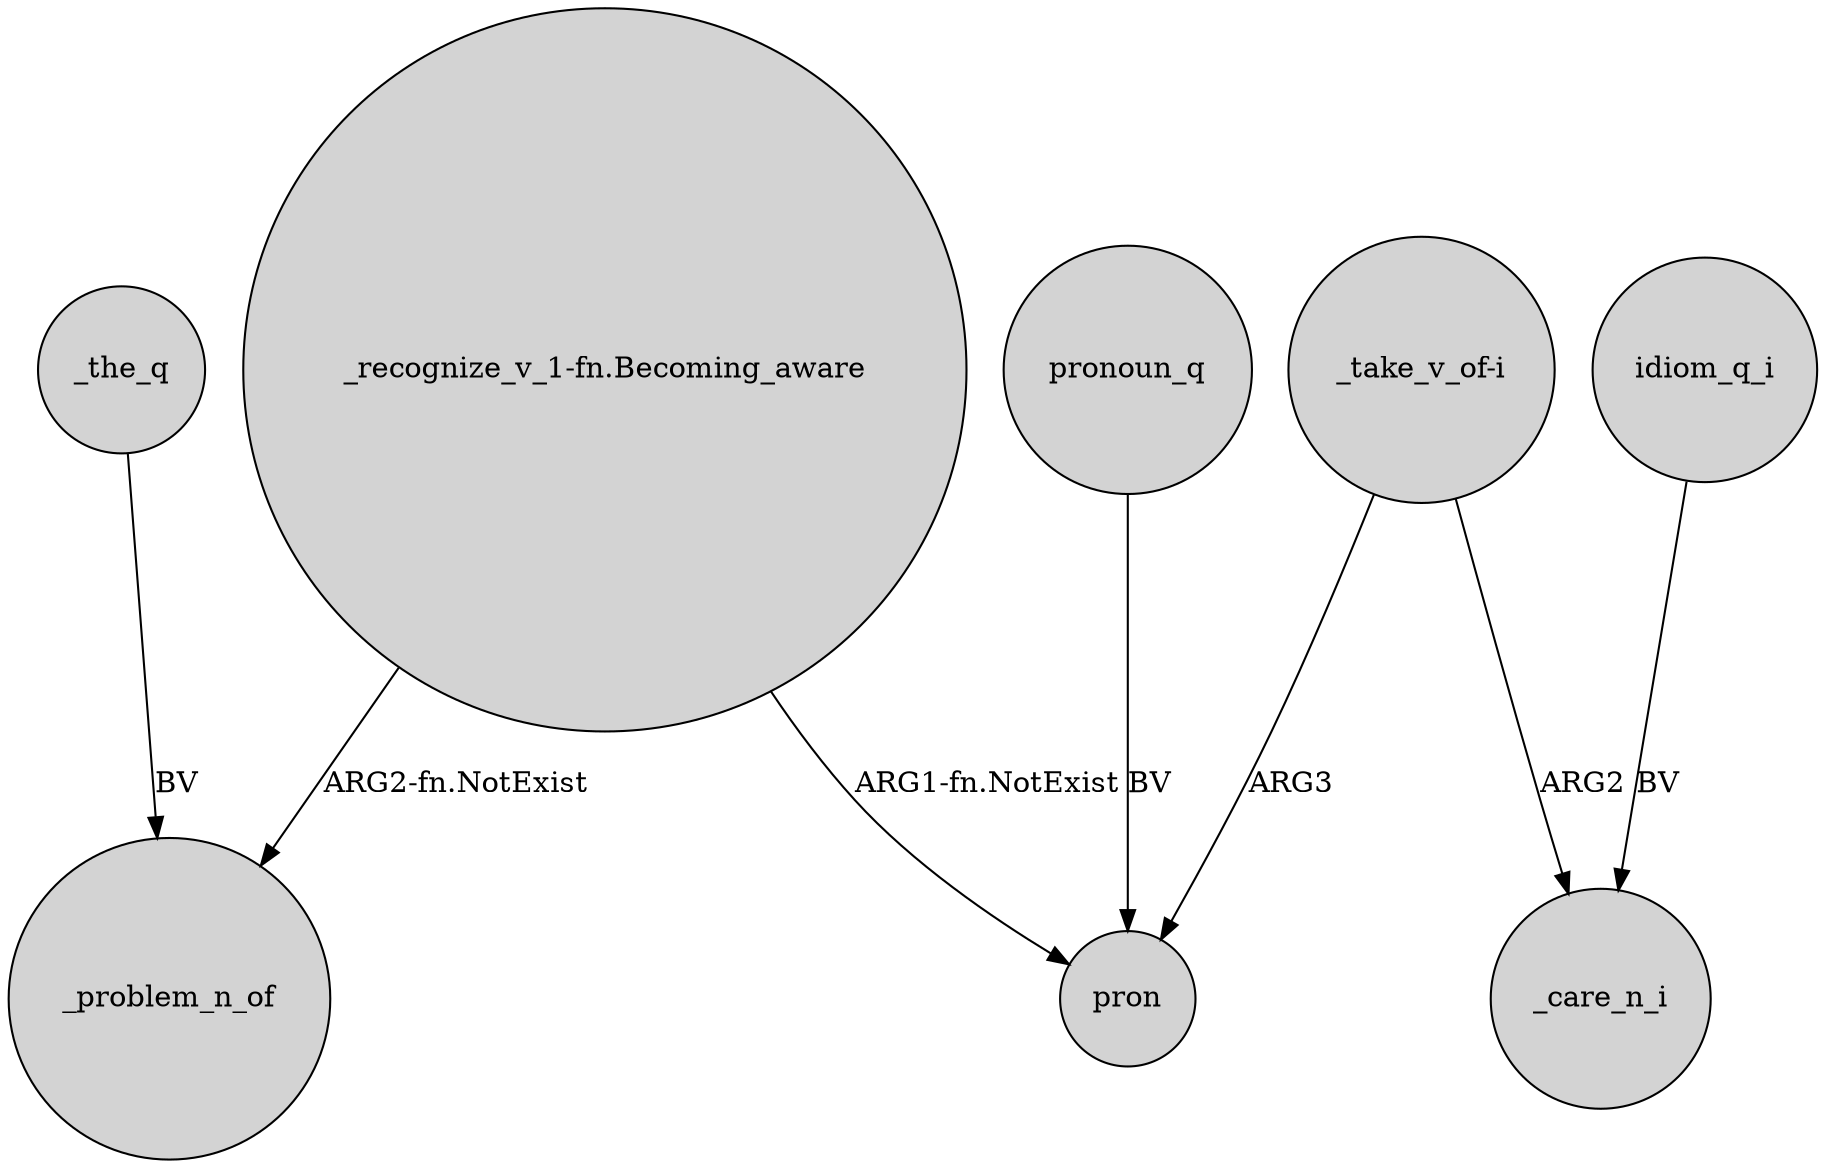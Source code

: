 digraph {
	node [shape=circle style=filled]
	"_recognize_v_1-fn.Becoming_aware" -> _problem_n_of [label="ARG2-fn.NotExist"]
	"_take_v_of-i" -> pron [label=ARG3]
	idiom_q_i -> _care_n_i [label=BV]
	"_recognize_v_1-fn.Becoming_aware" -> pron [label="ARG1-fn.NotExist"]
	"_take_v_of-i" -> _care_n_i [label=ARG2]
	_the_q -> _problem_n_of [label=BV]
	pronoun_q -> pron [label=BV]
}
